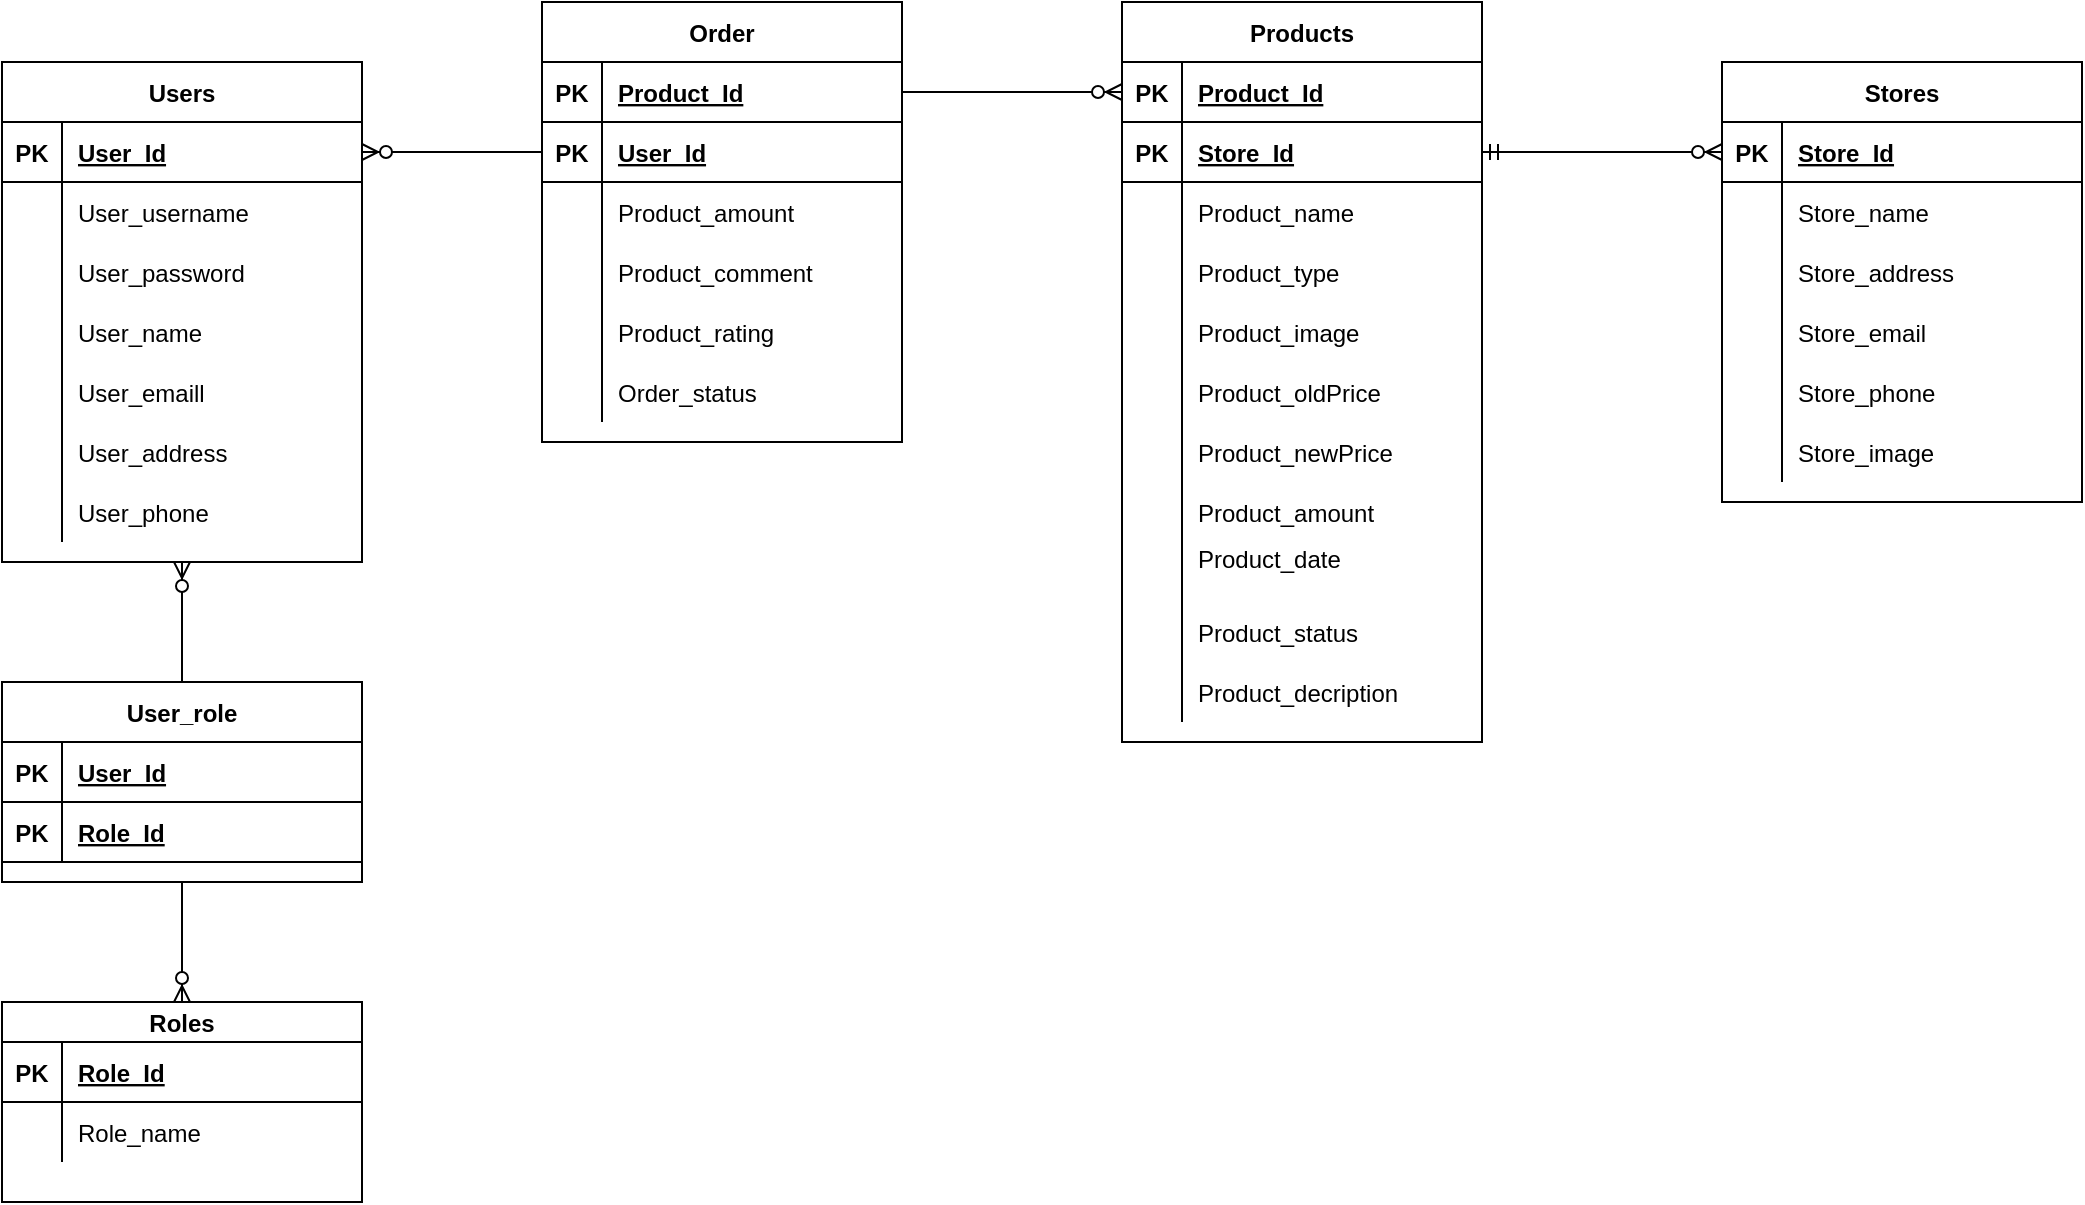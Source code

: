 <mxfile version="20.2.7" type="device"><diagram id="UIi38UREY7uVdbb5gQtL" name="Page-1"><mxGraphModel dx="1221" dy="634" grid="1" gridSize="10" guides="1" tooltips="1" connect="1" arrows="1" fold="1" page="1" pageScale="1" pageWidth="3300" pageHeight="4681" math="0" shadow="0"><root><mxCell id="0"/><mxCell id="1" parent="0"/><mxCell id="xufY_JbLqBl9ltBHlY6p-1" value="Products" style="shape=table;startSize=30;container=1;collapsible=1;childLayout=tableLayout;fixedRows=1;rowLines=0;fontStyle=1;align=center;resizeLast=1;" parent="1" vertex="1"><mxGeometry x="640" y="100" width="180" height="370" as="geometry"/></mxCell><mxCell id="xufY_JbLqBl9ltBHlY6p-2" value="" style="shape=tableRow;horizontal=0;startSize=0;swimlaneHead=0;swimlaneBody=0;fillColor=none;collapsible=0;dropTarget=0;points=[[0,0.5],[1,0.5]];portConstraint=eastwest;top=0;left=0;right=0;bottom=1;" parent="xufY_JbLqBl9ltBHlY6p-1" vertex="1"><mxGeometry y="30" width="180" height="30" as="geometry"/></mxCell><mxCell id="xufY_JbLqBl9ltBHlY6p-3" value="PK" style="shape=partialRectangle;connectable=0;fillColor=none;top=0;left=0;bottom=0;right=0;fontStyle=1;overflow=hidden;" parent="xufY_JbLqBl9ltBHlY6p-2" vertex="1"><mxGeometry width="30" height="30" as="geometry"><mxRectangle width="30" height="30" as="alternateBounds"/></mxGeometry></mxCell><mxCell id="xufY_JbLqBl9ltBHlY6p-4" value="Product_Id" style="shape=partialRectangle;connectable=0;fillColor=none;top=0;left=0;bottom=0;right=0;align=left;spacingLeft=6;fontStyle=5;overflow=hidden;" parent="xufY_JbLqBl9ltBHlY6p-2" vertex="1"><mxGeometry x="30" width="150" height="30" as="geometry"><mxRectangle width="150" height="30" as="alternateBounds"/></mxGeometry></mxCell><mxCell id="xufY_JbLqBl9ltBHlY6p-81" value="" style="shape=tableRow;horizontal=0;startSize=0;swimlaneHead=0;swimlaneBody=0;fillColor=none;collapsible=0;dropTarget=0;points=[[0,0.5],[1,0.5]];portConstraint=eastwest;top=0;left=0;right=0;bottom=1;" parent="xufY_JbLqBl9ltBHlY6p-1" vertex="1"><mxGeometry y="60" width="180" height="30" as="geometry"/></mxCell><mxCell id="xufY_JbLqBl9ltBHlY6p-82" value="PK" style="shape=partialRectangle;connectable=0;fillColor=none;top=0;left=0;bottom=0;right=0;fontStyle=1;overflow=hidden;" parent="xufY_JbLqBl9ltBHlY6p-81" vertex="1"><mxGeometry width="30" height="30" as="geometry"><mxRectangle width="30" height="30" as="alternateBounds"/></mxGeometry></mxCell><mxCell id="xufY_JbLqBl9ltBHlY6p-83" value="Store_Id" style="shape=partialRectangle;connectable=0;fillColor=none;top=0;left=0;bottom=0;right=0;align=left;spacingLeft=6;fontStyle=5;overflow=hidden;" parent="xufY_JbLqBl9ltBHlY6p-81" vertex="1"><mxGeometry x="30" width="150" height="30" as="geometry"><mxRectangle width="150" height="30" as="alternateBounds"/></mxGeometry></mxCell><mxCell id="xufY_JbLqBl9ltBHlY6p-5" value="" style="shape=tableRow;horizontal=0;startSize=0;swimlaneHead=0;swimlaneBody=0;fillColor=none;collapsible=0;dropTarget=0;points=[[0,0.5],[1,0.5]];portConstraint=eastwest;top=0;left=0;right=0;bottom=0;" parent="xufY_JbLqBl9ltBHlY6p-1" vertex="1"><mxGeometry y="90" width="180" height="30" as="geometry"/></mxCell><mxCell id="xufY_JbLqBl9ltBHlY6p-6" value="" style="shape=partialRectangle;connectable=0;fillColor=none;top=0;left=0;bottom=0;right=0;editable=1;overflow=hidden;" parent="xufY_JbLqBl9ltBHlY6p-5" vertex="1"><mxGeometry width="30" height="30" as="geometry"><mxRectangle width="30" height="30" as="alternateBounds"/></mxGeometry></mxCell><mxCell id="xufY_JbLqBl9ltBHlY6p-7" value="Product_name" style="shape=partialRectangle;connectable=0;fillColor=none;top=0;left=0;bottom=0;right=0;align=left;spacingLeft=6;overflow=hidden;" parent="xufY_JbLqBl9ltBHlY6p-5" vertex="1"><mxGeometry x="30" width="150" height="30" as="geometry"><mxRectangle width="150" height="30" as="alternateBounds"/></mxGeometry></mxCell><mxCell id="xufY_JbLqBl9ltBHlY6p-8" value="" style="shape=tableRow;horizontal=0;startSize=0;swimlaneHead=0;swimlaneBody=0;fillColor=none;collapsible=0;dropTarget=0;points=[[0,0.5],[1,0.5]];portConstraint=eastwest;top=0;left=0;right=0;bottom=0;" parent="xufY_JbLqBl9ltBHlY6p-1" vertex="1"><mxGeometry y="120" width="180" height="30" as="geometry"/></mxCell><mxCell id="xufY_JbLqBl9ltBHlY6p-9" value="" style="shape=partialRectangle;connectable=0;fillColor=none;top=0;left=0;bottom=0;right=0;editable=1;overflow=hidden;" parent="xufY_JbLqBl9ltBHlY6p-8" vertex="1"><mxGeometry width="30" height="30" as="geometry"><mxRectangle width="30" height="30" as="alternateBounds"/></mxGeometry></mxCell><mxCell id="xufY_JbLqBl9ltBHlY6p-10" value="Product_type" style="shape=partialRectangle;connectable=0;fillColor=none;top=0;left=0;bottom=0;right=0;align=left;spacingLeft=6;overflow=hidden;" parent="xufY_JbLqBl9ltBHlY6p-8" vertex="1"><mxGeometry x="30" width="150" height="30" as="geometry"><mxRectangle width="150" height="30" as="alternateBounds"/></mxGeometry></mxCell><mxCell id="y2ZlbfQBz7Zcv_kmDU9N-4" value="" style="shape=tableRow;horizontal=0;startSize=0;swimlaneHead=0;swimlaneBody=0;fillColor=none;collapsible=0;dropTarget=0;points=[[0,0.5],[1,0.5]];portConstraint=eastwest;top=0;left=0;right=0;bottom=0;" vertex="1" parent="xufY_JbLqBl9ltBHlY6p-1"><mxGeometry y="150" width="180" height="30" as="geometry"/></mxCell><mxCell id="y2ZlbfQBz7Zcv_kmDU9N-5" value="" style="shape=partialRectangle;connectable=0;fillColor=none;top=0;left=0;bottom=0;right=0;editable=1;overflow=hidden;" vertex="1" parent="y2ZlbfQBz7Zcv_kmDU9N-4"><mxGeometry width="30" height="30" as="geometry"><mxRectangle width="30" height="30" as="alternateBounds"/></mxGeometry></mxCell><mxCell id="y2ZlbfQBz7Zcv_kmDU9N-6" value="Product_image" style="shape=partialRectangle;connectable=0;fillColor=none;top=0;left=0;bottom=0;right=0;align=left;spacingLeft=6;overflow=hidden;" vertex="1" parent="y2ZlbfQBz7Zcv_kmDU9N-4"><mxGeometry x="30" width="150" height="30" as="geometry"><mxRectangle width="150" height="30" as="alternateBounds"/></mxGeometry></mxCell><mxCell id="xufY_JbLqBl9ltBHlY6p-23" value="" style="shape=tableRow;horizontal=0;startSize=0;swimlaneHead=0;swimlaneBody=0;fillColor=none;collapsible=0;dropTarget=0;points=[[0,0.5],[1,0.5]];portConstraint=eastwest;top=0;left=0;right=0;bottom=0;" parent="xufY_JbLqBl9ltBHlY6p-1" vertex="1"><mxGeometry y="180" width="180" height="30" as="geometry"/></mxCell><mxCell id="xufY_JbLqBl9ltBHlY6p-24" value="" style="shape=partialRectangle;connectable=0;fillColor=none;top=0;left=0;bottom=0;right=0;editable=1;overflow=hidden;" parent="xufY_JbLqBl9ltBHlY6p-23" vertex="1"><mxGeometry width="30" height="30" as="geometry"><mxRectangle width="30" height="30" as="alternateBounds"/></mxGeometry></mxCell><mxCell id="xufY_JbLqBl9ltBHlY6p-25" value="Product_oldPrice" style="shape=partialRectangle;connectable=0;fillColor=none;top=0;left=0;bottom=0;right=0;align=left;spacingLeft=6;overflow=hidden;" parent="xufY_JbLqBl9ltBHlY6p-23" vertex="1"><mxGeometry x="30" width="150" height="30" as="geometry"><mxRectangle width="150" height="30" as="alternateBounds"/></mxGeometry></mxCell><mxCell id="-Tmd8572fTewnbXRaGcS-26" value="" style="shape=tableRow;horizontal=0;startSize=0;swimlaneHead=0;swimlaneBody=0;fillColor=none;collapsible=0;dropTarget=0;points=[[0,0.5],[1,0.5]];portConstraint=eastwest;top=0;left=0;right=0;bottom=0;" parent="xufY_JbLqBl9ltBHlY6p-1" vertex="1"><mxGeometry y="210" width="180" height="30" as="geometry"/></mxCell><mxCell id="-Tmd8572fTewnbXRaGcS-27" value="" style="shape=partialRectangle;connectable=0;fillColor=none;top=0;left=0;bottom=0;right=0;editable=1;overflow=hidden;" parent="-Tmd8572fTewnbXRaGcS-26" vertex="1"><mxGeometry width="30" height="30" as="geometry"><mxRectangle width="30" height="30" as="alternateBounds"/></mxGeometry></mxCell><mxCell id="-Tmd8572fTewnbXRaGcS-28" value="Product_newPrice" style="shape=partialRectangle;connectable=0;fillColor=none;top=0;left=0;bottom=0;right=0;align=left;spacingLeft=6;overflow=hidden;" parent="-Tmd8572fTewnbXRaGcS-26" vertex="1"><mxGeometry x="30" width="150" height="30" as="geometry"><mxRectangle width="150" height="30" as="alternateBounds"/></mxGeometry></mxCell><mxCell id="xufY_JbLqBl9ltBHlY6p-32" value="" style="shape=tableRow;horizontal=0;startSize=0;swimlaneHead=0;swimlaneBody=0;fillColor=none;collapsible=0;dropTarget=0;points=[[0,0.5],[1,0.5]];portConstraint=eastwest;top=0;left=0;right=0;bottom=0;" parent="xufY_JbLqBl9ltBHlY6p-1" vertex="1"><mxGeometry y="240" width="180" height="30" as="geometry"/></mxCell><mxCell id="xufY_JbLqBl9ltBHlY6p-33" value="" style="shape=partialRectangle;connectable=0;fillColor=none;top=0;left=0;bottom=0;right=0;editable=1;overflow=hidden;" parent="xufY_JbLqBl9ltBHlY6p-32" vertex="1"><mxGeometry width="30" height="30" as="geometry"><mxRectangle width="30" height="30" as="alternateBounds"/></mxGeometry></mxCell><mxCell id="xufY_JbLqBl9ltBHlY6p-34" value="Product_amount" style="shape=partialRectangle;connectable=0;fillColor=none;top=0;left=0;bottom=0;right=0;align=left;spacingLeft=6;overflow=hidden;" parent="xufY_JbLqBl9ltBHlY6p-32" vertex="1"><mxGeometry x="30" width="150" height="30" as="geometry"><mxRectangle width="150" height="30" as="alternateBounds"/></mxGeometry></mxCell><mxCell id="y2ZlbfQBz7Zcv_kmDU9N-1" value="" style="shape=tableRow;horizontal=0;startSize=0;swimlaneHead=0;swimlaneBody=0;fillColor=none;collapsible=0;dropTarget=0;points=[[0,0.5],[1,0.5]];portConstraint=eastwest;top=0;left=0;right=0;bottom=0;" vertex="1" parent="xufY_JbLqBl9ltBHlY6p-1"><mxGeometry y="270" width="180" height="30" as="geometry"/></mxCell><mxCell id="y2ZlbfQBz7Zcv_kmDU9N-2" value="" style="shape=partialRectangle;connectable=0;fillColor=none;top=0;left=0;bottom=0;right=0;editable=1;overflow=hidden;" vertex="1" parent="y2ZlbfQBz7Zcv_kmDU9N-1"><mxGeometry width="30" height="30" as="geometry"><mxRectangle width="30" height="30" as="alternateBounds"/></mxGeometry></mxCell><mxCell id="y2ZlbfQBz7Zcv_kmDU9N-3" value="Product_date&#10;" style="shape=partialRectangle;connectable=0;fillColor=none;top=0;left=0;bottom=0;right=0;align=left;spacingLeft=6;overflow=hidden;" vertex="1" parent="y2ZlbfQBz7Zcv_kmDU9N-1"><mxGeometry x="30" width="150" height="30" as="geometry"><mxRectangle width="150" height="30" as="alternateBounds"/></mxGeometry></mxCell><mxCell id="-Tmd8572fTewnbXRaGcS-29" value="" style="shape=tableRow;horizontal=0;startSize=0;swimlaneHead=0;swimlaneBody=0;fillColor=none;collapsible=0;dropTarget=0;points=[[0,0.5],[1,0.5]];portConstraint=eastwest;top=0;left=0;right=0;bottom=0;" parent="xufY_JbLqBl9ltBHlY6p-1" vertex="1"><mxGeometry y="300" width="180" height="30" as="geometry"/></mxCell><mxCell id="-Tmd8572fTewnbXRaGcS-30" value="" style="shape=partialRectangle;connectable=0;fillColor=none;top=0;left=0;bottom=0;right=0;editable=1;overflow=hidden;" parent="-Tmd8572fTewnbXRaGcS-29" vertex="1"><mxGeometry width="30" height="30" as="geometry"><mxRectangle width="30" height="30" as="alternateBounds"/></mxGeometry></mxCell><mxCell id="-Tmd8572fTewnbXRaGcS-31" value="Product_status" style="shape=partialRectangle;connectable=0;fillColor=none;top=0;left=0;bottom=0;right=0;align=left;spacingLeft=6;overflow=hidden;" parent="-Tmd8572fTewnbXRaGcS-29" vertex="1"><mxGeometry x="30" width="150" height="30" as="geometry"><mxRectangle width="150" height="30" as="alternateBounds"/></mxGeometry></mxCell><mxCell id="xufY_JbLqBl9ltBHlY6p-29" value="" style="shape=tableRow;horizontal=0;startSize=0;swimlaneHead=0;swimlaneBody=0;fillColor=none;collapsible=0;dropTarget=0;points=[[0,0.5],[1,0.5]];portConstraint=eastwest;top=0;left=0;right=0;bottom=0;" parent="xufY_JbLqBl9ltBHlY6p-1" vertex="1"><mxGeometry y="330" width="180" height="30" as="geometry"/></mxCell><mxCell id="xufY_JbLqBl9ltBHlY6p-30" value="" style="shape=partialRectangle;connectable=0;fillColor=none;top=0;left=0;bottom=0;right=0;editable=1;overflow=hidden;" parent="xufY_JbLqBl9ltBHlY6p-29" vertex="1"><mxGeometry width="30" height="30" as="geometry"><mxRectangle width="30" height="30" as="alternateBounds"/></mxGeometry></mxCell><mxCell id="xufY_JbLqBl9ltBHlY6p-31" value="Product_decription" style="shape=partialRectangle;connectable=0;fillColor=none;top=0;left=0;bottom=0;right=0;align=left;spacingLeft=6;overflow=hidden;" parent="xufY_JbLqBl9ltBHlY6p-29" vertex="1"><mxGeometry x="30" width="150" height="30" as="geometry"><mxRectangle width="150" height="30" as="alternateBounds"/></mxGeometry></mxCell><mxCell id="xufY_JbLqBl9ltBHlY6p-65" value="Stores" style="shape=table;startSize=30;container=1;collapsible=1;childLayout=tableLayout;fixedRows=1;rowLines=0;fontStyle=1;align=center;resizeLast=1;" parent="1" vertex="1"><mxGeometry x="940" y="130" width="180" height="220" as="geometry"/></mxCell><mxCell id="xufY_JbLqBl9ltBHlY6p-66" value="" style="shape=tableRow;horizontal=0;startSize=0;swimlaneHead=0;swimlaneBody=0;fillColor=none;collapsible=0;dropTarget=0;points=[[0,0.5],[1,0.5]];portConstraint=eastwest;top=0;left=0;right=0;bottom=1;" parent="xufY_JbLqBl9ltBHlY6p-65" vertex="1"><mxGeometry y="30" width="180" height="30" as="geometry"/></mxCell><mxCell id="xufY_JbLqBl9ltBHlY6p-67" value="PK" style="shape=partialRectangle;connectable=0;fillColor=none;top=0;left=0;bottom=0;right=0;fontStyle=1;overflow=hidden;" parent="xufY_JbLqBl9ltBHlY6p-66" vertex="1"><mxGeometry width="30" height="30" as="geometry"><mxRectangle width="30" height="30" as="alternateBounds"/></mxGeometry></mxCell><mxCell id="xufY_JbLqBl9ltBHlY6p-68" value="Store_Id" style="shape=partialRectangle;connectable=0;fillColor=none;top=0;left=0;bottom=0;right=0;align=left;spacingLeft=6;fontStyle=5;overflow=hidden;" parent="xufY_JbLqBl9ltBHlY6p-66" vertex="1"><mxGeometry x="30" width="150" height="30" as="geometry"><mxRectangle width="150" height="30" as="alternateBounds"/></mxGeometry></mxCell><mxCell id="xufY_JbLqBl9ltBHlY6p-69" value="" style="shape=tableRow;horizontal=0;startSize=0;swimlaneHead=0;swimlaneBody=0;fillColor=none;collapsible=0;dropTarget=0;points=[[0,0.5],[1,0.5]];portConstraint=eastwest;top=0;left=0;right=0;bottom=0;" parent="xufY_JbLqBl9ltBHlY6p-65" vertex="1"><mxGeometry y="60" width="180" height="30" as="geometry"/></mxCell><mxCell id="xufY_JbLqBl9ltBHlY6p-70" value="" style="shape=partialRectangle;connectable=0;fillColor=none;top=0;left=0;bottom=0;right=0;editable=1;overflow=hidden;" parent="xufY_JbLqBl9ltBHlY6p-69" vertex="1"><mxGeometry width="30" height="30" as="geometry"><mxRectangle width="30" height="30" as="alternateBounds"/></mxGeometry></mxCell><mxCell id="xufY_JbLqBl9ltBHlY6p-71" value="Store_name" style="shape=partialRectangle;connectable=0;fillColor=none;top=0;left=0;bottom=0;right=0;align=left;spacingLeft=6;overflow=hidden;" parent="xufY_JbLqBl9ltBHlY6p-69" vertex="1"><mxGeometry x="30" width="150" height="30" as="geometry"><mxRectangle width="150" height="30" as="alternateBounds"/></mxGeometry></mxCell><mxCell id="-Tmd8572fTewnbXRaGcS-1" value="" style="shape=tableRow;horizontal=0;startSize=0;swimlaneHead=0;swimlaneBody=0;fillColor=none;collapsible=0;dropTarget=0;points=[[0,0.5],[1,0.5]];portConstraint=eastwest;top=0;left=0;right=0;bottom=0;" parent="xufY_JbLqBl9ltBHlY6p-65" vertex="1"><mxGeometry y="90" width="180" height="30" as="geometry"/></mxCell><mxCell id="-Tmd8572fTewnbXRaGcS-2" value="" style="shape=partialRectangle;connectable=0;fillColor=none;top=0;left=0;bottom=0;right=0;editable=1;overflow=hidden;" parent="-Tmd8572fTewnbXRaGcS-1" vertex="1"><mxGeometry width="30" height="30" as="geometry"><mxRectangle width="30" height="30" as="alternateBounds"/></mxGeometry></mxCell><mxCell id="-Tmd8572fTewnbXRaGcS-3" value="Store_address" style="shape=partialRectangle;connectable=0;fillColor=none;top=0;left=0;bottom=0;right=0;align=left;spacingLeft=6;overflow=hidden;" parent="-Tmd8572fTewnbXRaGcS-1" vertex="1"><mxGeometry x="30" width="150" height="30" as="geometry"><mxRectangle width="150" height="30" as="alternateBounds"/></mxGeometry></mxCell><mxCell id="y2ZlbfQBz7Zcv_kmDU9N-7" value="" style="shape=tableRow;horizontal=0;startSize=0;swimlaneHead=0;swimlaneBody=0;fillColor=none;collapsible=0;dropTarget=0;points=[[0,0.5],[1,0.5]];portConstraint=eastwest;top=0;left=0;right=0;bottom=0;" vertex="1" parent="xufY_JbLqBl9ltBHlY6p-65"><mxGeometry y="120" width="180" height="30" as="geometry"/></mxCell><mxCell id="y2ZlbfQBz7Zcv_kmDU9N-8" value="" style="shape=partialRectangle;connectable=0;fillColor=none;top=0;left=0;bottom=0;right=0;editable=1;overflow=hidden;" vertex="1" parent="y2ZlbfQBz7Zcv_kmDU9N-7"><mxGeometry width="30" height="30" as="geometry"><mxRectangle width="30" height="30" as="alternateBounds"/></mxGeometry></mxCell><mxCell id="y2ZlbfQBz7Zcv_kmDU9N-9" value="Store_email" style="shape=partialRectangle;connectable=0;fillColor=none;top=0;left=0;bottom=0;right=0;align=left;spacingLeft=6;overflow=hidden;" vertex="1" parent="y2ZlbfQBz7Zcv_kmDU9N-7"><mxGeometry x="30" width="150" height="30" as="geometry"><mxRectangle width="150" height="30" as="alternateBounds"/></mxGeometry></mxCell><mxCell id="-Tmd8572fTewnbXRaGcS-32" value="" style="shape=tableRow;horizontal=0;startSize=0;swimlaneHead=0;swimlaneBody=0;fillColor=none;collapsible=0;dropTarget=0;points=[[0,0.5],[1,0.5]];portConstraint=eastwest;top=0;left=0;right=0;bottom=0;" parent="xufY_JbLqBl9ltBHlY6p-65" vertex="1"><mxGeometry y="150" width="180" height="30" as="geometry"/></mxCell><mxCell id="-Tmd8572fTewnbXRaGcS-33" value="" style="shape=partialRectangle;connectable=0;fillColor=none;top=0;left=0;bottom=0;right=0;editable=1;overflow=hidden;" parent="-Tmd8572fTewnbXRaGcS-32" vertex="1"><mxGeometry width="30" height="30" as="geometry"><mxRectangle width="30" height="30" as="alternateBounds"/></mxGeometry></mxCell><mxCell id="-Tmd8572fTewnbXRaGcS-34" value="Store_phone" style="shape=partialRectangle;connectable=0;fillColor=none;top=0;left=0;bottom=0;right=0;align=left;spacingLeft=6;overflow=hidden;" parent="-Tmd8572fTewnbXRaGcS-32" vertex="1"><mxGeometry x="30" width="150" height="30" as="geometry"><mxRectangle width="150" height="30" as="alternateBounds"/></mxGeometry></mxCell><mxCell id="y2ZlbfQBz7Zcv_kmDU9N-10" value="" style="shape=tableRow;horizontal=0;startSize=0;swimlaneHead=0;swimlaneBody=0;fillColor=none;collapsible=0;dropTarget=0;points=[[0,0.5],[1,0.5]];portConstraint=eastwest;top=0;left=0;right=0;bottom=0;" vertex="1" parent="xufY_JbLqBl9ltBHlY6p-65"><mxGeometry y="180" width="180" height="30" as="geometry"/></mxCell><mxCell id="y2ZlbfQBz7Zcv_kmDU9N-11" value="" style="shape=partialRectangle;connectable=0;fillColor=none;top=0;left=0;bottom=0;right=0;editable=1;overflow=hidden;" vertex="1" parent="y2ZlbfQBz7Zcv_kmDU9N-10"><mxGeometry width="30" height="30" as="geometry"><mxRectangle width="30" height="30" as="alternateBounds"/></mxGeometry></mxCell><mxCell id="y2ZlbfQBz7Zcv_kmDU9N-12" value="Store_image" style="shape=partialRectangle;connectable=0;fillColor=none;top=0;left=0;bottom=0;right=0;align=left;spacingLeft=6;overflow=hidden;" vertex="1" parent="y2ZlbfQBz7Zcv_kmDU9N-10"><mxGeometry x="30" width="150" height="30" as="geometry"><mxRectangle width="150" height="30" as="alternateBounds"/></mxGeometry></mxCell><mxCell id="-Tmd8572fTewnbXRaGcS-38" value="Users" style="shape=table;startSize=30;container=1;collapsible=1;childLayout=tableLayout;fixedRows=1;rowLines=0;fontStyle=1;align=center;resizeLast=1;" parent="1" vertex="1"><mxGeometry x="80" y="130" width="180" height="250" as="geometry"/></mxCell><mxCell id="-Tmd8572fTewnbXRaGcS-39" value="" style="shape=tableRow;horizontal=0;startSize=0;swimlaneHead=0;swimlaneBody=0;fillColor=none;collapsible=0;dropTarget=0;points=[[0,0.5],[1,0.5]];portConstraint=eastwest;top=0;left=0;right=0;bottom=1;" parent="-Tmd8572fTewnbXRaGcS-38" vertex="1"><mxGeometry y="30" width="180" height="30" as="geometry"/></mxCell><mxCell id="-Tmd8572fTewnbXRaGcS-40" value="PK" style="shape=partialRectangle;connectable=0;fillColor=none;top=0;left=0;bottom=0;right=0;fontStyle=1;overflow=hidden;" parent="-Tmd8572fTewnbXRaGcS-39" vertex="1"><mxGeometry width="30" height="30" as="geometry"><mxRectangle width="30" height="30" as="alternateBounds"/></mxGeometry></mxCell><mxCell id="-Tmd8572fTewnbXRaGcS-41" value="User_Id" style="shape=partialRectangle;connectable=0;fillColor=none;top=0;left=0;bottom=0;right=0;align=left;spacingLeft=6;fontStyle=5;overflow=hidden;" parent="-Tmd8572fTewnbXRaGcS-39" vertex="1"><mxGeometry x="30" width="150" height="30" as="geometry"><mxRectangle width="150" height="30" as="alternateBounds"/></mxGeometry></mxCell><mxCell id="-Tmd8572fTewnbXRaGcS-104" value="" style="shape=tableRow;horizontal=0;startSize=0;swimlaneHead=0;swimlaneBody=0;fillColor=none;collapsible=0;dropTarget=0;points=[[0,0.5],[1,0.5]];portConstraint=eastwest;top=0;left=0;right=0;bottom=0;" parent="-Tmd8572fTewnbXRaGcS-38" vertex="1"><mxGeometry y="60" width="180" height="30" as="geometry"/></mxCell><mxCell id="-Tmd8572fTewnbXRaGcS-105" value="" style="shape=partialRectangle;connectable=0;fillColor=none;top=0;left=0;bottom=0;right=0;editable=1;overflow=hidden;" parent="-Tmd8572fTewnbXRaGcS-104" vertex="1"><mxGeometry width="30" height="30" as="geometry"><mxRectangle width="30" height="30" as="alternateBounds"/></mxGeometry></mxCell><mxCell id="-Tmd8572fTewnbXRaGcS-106" value="User_username" style="shape=partialRectangle;connectable=0;fillColor=none;top=0;left=0;bottom=0;right=0;align=left;spacingLeft=6;overflow=hidden;" parent="-Tmd8572fTewnbXRaGcS-104" vertex="1"><mxGeometry x="30" width="150" height="30" as="geometry"><mxRectangle width="150" height="30" as="alternateBounds"/></mxGeometry></mxCell><mxCell id="-Tmd8572fTewnbXRaGcS-107" value="" style="shape=tableRow;horizontal=0;startSize=0;swimlaneHead=0;swimlaneBody=0;fillColor=none;collapsible=0;dropTarget=0;points=[[0,0.5],[1,0.5]];portConstraint=eastwest;top=0;left=0;right=0;bottom=0;" parent="-Tmd8572fTewnbXRaGcS-38" vertex="1"><mxGeometry y="90" width="180" height="30" as="geometry"/></mxCell><mxCell id="-Tmd8572fTewnbXRaGcS-108" value="" style="shape=partialRectangle;connectable=0;fillColor=none;top=0;left=0;bottom=0;right=0;editable=1;overflow=hidden;" parent="-Tmd8572fTewnbXRaGcS-107" vertex="1"><mxGeometry width="30" height="30" as="geometry"><mxRectangle width="30" height="30" as="alternateBounds"/></mxGeometry></mxCell><mxCell id="-Tmd8572fTewnbXRaGcS-109" value="User_password" style="shape=partialRectangle;connectable=0;fillColor=none;top=0;left=0;bottom=0;right=0;align=left;spacingLeft=6;overflow=hidden;" parent="-Tmd8572fTewnbXRaGcS-107" vertex="1"><mxGeometry x="30" width="150" height="30" as="geometry"><mxRectangle width="150" height="30" as="alternateBounds"/></mxGeometry></mxCell><mxCell id="-Tmd8572fTewnbXRaGcS-42" value="" style="shape=tableRow;horizontal=0;startSize=0;swimlaneHead=0;swimlaneBody=0;fillColor=none;collapsible=0;dropTarget=0;points=[[0,0.5],[1,0.5]];portConstraint=eastwest;top=0;left=0;right=0;bottom=0;" parent="-Tmd8572fTewnbXRaGcS-38" vertex="1"><mxGeometry y="120" width="180" height="30" as="geometry"/></mxCell><mxCell id="-Tmd8572fTewnbXRaGcS-43" value="" style="shape=partialRectangle;connectable=0;fillColor=none;top=0;left=0;bottom=0;right=0;editable=1;overflow=hidden;" parent="-Tmd8572fTewnbXRaGcS-42" vertex="1"><mxGeometry width="30" height="30" as="geometry"><mxRectangle width="30" height="30" as="alternateBounds"/></mxGeometry></mxCell><mxCell id="-Tmd8572fTewnbXRaGcS-44" value="User_name" style="shape=partialRectangle;connectable=0;fillColor=none;top=0;left=0;bottom=0;right=0;align=left;spacingLeft=6;overflow=hidden;" parent="-Tmd8572fTewnbXRaGcS-42" vertex="1"><mxGeometry x="30" width="150" height="30" as="geometry"><mxRectangle width="150" height="30" as="alternateBounds"/></mxGeometry></mxCell><mxCell id="-Tmd8572fTewnbXRaGcS-101" value="" style="shape=tableRow;horizontal=0;startSize=0;swimlaneHead=0;swimlaneBody=0;fillColor=none;collapsible=0;dropTarget=0;points=[[0,0.5],[1,0.5]];portConstraint=eastwest;top=0;left=0;right=0;bottom=0;" parent="-Tmd8572fTewnbXRaGcS-38" vertex="1"><mxGeometry y="150" width="180" height="30" as="geometry"/></mxCell><mxCell id="-Tmd8572fTewnbXRaGcS-102" value="" style="shape=partialRectangle;connectable=0;fillColor=none;top=0;left=0;bottom=0;right=0;editable=1;overflow=hidden;" parent="-Tmd8572fTewnbXRaGcS-101" vertex="1"><mxGeometry width="30" height="30" as="geometry"><mxRectangle width="30" height="30" as="alternateBounds"/></mxGeometry></mxCell><mxCell id="-Tmd8572fTewnbXRaGcS-103" value="User_emaill" style="shape=partialRectangle;connectable=0;fillColor=none;top=0;left=0;bottom=0;right=0;align=left;spacingLeft=6;overflow=hidden;" parent="-Tmd8572fTewnbXRaGcS-101" vertex="1"><mxGeometry x="30" width="150" height="30" as="geometry"><mxRectangle width="150" height="30" as="alternateBounds"/></mxGeometry></mxCell><mxCell id="-Tmd8572fTewnbXRaGcS-45" value="" style="shape=tableRow;horizontal=0;startSize=0;swimlaneHead=0;swimlaneBody=0;fillColor=none;collapsible=0;dropTarget=0;points=[[0,0.5],[1,0.5]];portConstraint=eastwest;top=0;left=0;right=0;bottom=0;" parent="-Tmd8572fTewnbXRaGcS-38" vertex="1"><mxGeometry y="180" width="180" height="30" as="geometry"/></mxCell><mxCell id="-Tmd8572fTewnbXRaGcS-46" value="" style="shape=partialRectangle;connectable=0;fillColor=none;top=0;left=0;bottom=0;right=0;editable=1;overflow=hidden;" parent="-Tmd8572fTewnbXRaGcS-45" vertex="1"><mxGeometry width="30" height="30" as="geometry"><mxRectangle width="30" height="30" as="alternateBounds"/></mxGeometry></mxCell><mxCell id="-Tmd8572fTewnbXRaGcS-47" value="User_address" style="shape=partialRectangle;connectable=0;fillColor=none;top=0;left=0;bottom=0;right=0;align=left;spacingLeft=6;overflow=hidden;" parent="-Tmd8572fTewnbXRaGcS-45" vertex="1"><mxGeometry x="30" width="150" height="30" as="geometry"><mxRectangle width="150" height="30" as="alternateBounds"/></mxGeometry></mxCell><mxCell id="-Tmd8572fTewnbXRaGcS-48" value="" style="shape=tableRow;horizontal=0;startSize=0;swimlaneHead=0;swimlaneBody=0;fillColor=none;collapsible=0;dropTarget=0;points=[[0,0.5],[1,0.5]];portConstraint=eastwest;top=0;left=0;right=0;bottom=0;" parent="-Tmd8572fTewnbXRaGcS-38" vertex="1"><mxGeometry y="210" width="180" height="30" as="geometry"/></mxCell><mxCell id="-Tmd8572fTewnbXRaGcS-49" value="" style="shape=partialRectangle;connectable=0;fillColor=none;top=0;left=0;bottom=0;right=0;editable=1;overflow=hidden;" parent="-Tmd8572fTewnbXRaGcS-48" vertex="1"><mxGeometry width="30" height="30" as="geometry"><mxRectangle width="30" height="30" as="alternateBounds"/></mxGeometry></mxCell><mxCell id="-Tmd8572fTewnbXRaGcS-50" value="User_phone" style="shape=partialRectangle;connectable=0;fillColor=none;top=0;left=0;bottom=0;right=0;align=left;spacingLeft=6;overflow=hidden;" parent="-Tmd8572fTewnbXRaGcS-48" vertex="1"><mxGeometry x="30" width="150" height="30" as="geometry"><mxRectangle width="150" height="30" as="alternateBounds"/></mxGeometry></mxCell><mxCell id="-Tmd8572fTewnbXRaGcS-51" value="Order" style="shape=table;startSize=30;container=1;collapsible=1;childLayout=tableLayout;fixedRows=1;rowLines=0;fontStyle=1;align=center;resizeLast=1;" parent="1" vertex="1"><mxGeometry x="350" y="100" width="180" height="220" as="geometry"/></mxCell><mxCell id="-Tmd8572fTewnbXRaGcS-52" value="" style="shape=tableRow;horizontal=0;startSize=0;swimlaneHead=0;swimlaneBody=0;fillColor=none;collapsible=0;dropTarget=0;points=[[0,0.5],[1,0.5]];portConstraint=eastwest;top=0;left=0;right=0;bottom=1;" parent="-Tmd8572fTewnbXRaGcS-51" vertex="1"><mxGeometry y="30" width="180" height="30" as="geometry"/></mxCell><mxCell id="-Tmd8572fTewnbXRaGcS-53" value="PK" style="shape=partialRectangle;connectable=0;fillColor=none;top=0;left=0;bottom=0;right=0;fontStyle=1;overflow=hidden;" parent="-Tmd8572fTewnbXRaGcS-52" vertex="1"><mxGeometry width="30" height="30" as="geometry"><mxRectangle width="30" height="30" as="alternateBounds"/></mxGeometry></mxCell><mxCell id="-Tmd8572fTewnbXRaGcS-54" value="Product_Id" style="shape=partialRectangle;connectable=0;fillColor=none;top=0;left=0;bottom=0;right=0;align=left;spacingLeft=6;fontStyle=5;overflow=hidden;" parent="-Tmd8572fTewnbXRaGcS-52" vertex="1"><mxGeometry x="30" width="150" height="30" as="geometry"><mxRectangle width="150" height="30" as="alternateBounds"/></mxGeometry></mxCell><mxCell id="-Tmd8572fTewnbXRaGcS-64" value="" style="shape=tableRow;horizontal=0;startSize=0;swimlaneHead=0;swimlaneBody=0;fillColor=none;collapsible=0;dropTarget=0;points=[[0,0.5],[1,0.5]];portConstraint=eastwest;top=0;left=0;right=0;bottom=1;" parent="-Tmd8572fTewnbXRaGcS-51" vertex="1"><mxGeometry y="60" width="180" height="30" as="geometry"/></mxCell><mxCell id="-Tmd8572fTewnbXRaGcS-65" value="PK" style="shape=partialRectangle;connectable=0;fillColor=none;top=0;left=0;bottom=0;right=0;fontStyle=1;overflow=hidden;" parent="-Tmd8572fTewnbXRaGcS-64" vertex="1"><mxGeometry width="30" height="30" as="geometry"><mxRectangle width="30" height="30" as="alternateBounds"/></mxGeometry></mxCell><mxCell id="-Tmd8572fTewnbXRaGcS-66" value="User_Id" style="shape=partialRectangle;connectable=0;fillColor=none;top=0;left=0;bottom=0;right=0;align=left;spacingLeft=6;fontStyle=5;overflow=hidden;" parent="-Tmd8572fTewnbXRaGcS-64" vertex="1"><mxGeometry x="30" width="150" height="30" as="geometry"><mxRectangle width="150" height="30" as="alternateBounds"/></mxGeometry></mxCell><mxCell id="y2ZlbfQBz7Zcv_kmDU9N-13" value="" style="shape=tableRow;horizontal=0;startSize=0;swimlaneHead=0;swimlaneBody=0;fillColor=none;collapsible=0;dropTarget=0;points=[[0,0.5],[1,0.5]];portConstraint=eastwest;top=0;left=0;right=0;bottom=0;" vertex="1" parent="-Tmd8572fTewnbXRaGcS-51"><mxGeometry y="90" width="180" height="30" as="geometry"/></mxCell><mxCell id="y2ZlbfQBz7Zcv_kmDU9N-14" value="" style="shape=partialRectangle;connectable=0;fillColor=none;top=0;left=0;bottom=0;right=0;editable=1;overflow=hidden;" vertex="1" parent="y2ZlbfQBz7Zcv_kmDU9N-13"><mxGeometry width="30" height="30" as="geometry"><mxRectangle width="30" height="30" as="alternateBounds"/></mxGeometry></mxCell><mxCell id="y2ZlbfQBz7Zcv_kmDU9N-15" value="Product_amount" style="shape=partialRectangle;connectable=0;fillColor=none;top=0;left=0;bottom=0;right=0;align=left;spacingLeft=6;overflow=hidden;" vertex="1" parent="y2ZlbfQBz7Zcv_kmDU9N-13"><mxGeometry x="30" width="150" height="30" as="geometry"><mxRectangle width="150" height="30" as="alternateBounds"/></mxGeometry></mxCell><mxCell id="-Tmd8572fTewnbXRaGcS-55" value="" style="shape=tableRow;horizontal=0;startSize=0;swimlaneHead=0;swimlaneBody=0;fillColor=none;collapsible=0;dropTarget=0;points=[[0,0.5],[1,0.5]];portConstraint=eastwest;top=0;left=0;right=0;bottom=0;" parent="-Tmd8572fTewnbXRaGcS-51" vertex="1"><mxGeometry y="120" width="180" height="30" as="geometry"/></mxCell><mxCell id="-Tmd8572fTewnbXRaGcS-56" value="" style="shape=partialRectangle;connectable=0;fillColor=none;top=0;left=0;bottom=0;right=0;editable=1;overflow=hidden;" parent="-Tmd8572fTewnbXRaGcS-55" vertex="1"><mxGeometry width="30" height="30" as="geometry"><mxRectangle width="30" height="30" as="alternateBounds"/></mxGeometry></mxCell><mxCell id="-Tmd8572fTewnbXRaGcS-57" value="Product_comment" style="shape=partialRectangle;connectable=0;fillColor=none;top=0;left=0;bottom=0;right=0;align=left;spacingLeft=6;overflow=hidden;" parent="-Tmd8572fTewnbXRaGcS-55" vertex="1"><mxGeometry x="30" width="150" height="30" as="geometry"><mxRectangle width="150" height="30" as="alternateBounds"/></mxGeometry></mxCell><mxCell id="-Tmd8572fTewnbXRaGcS-58" value="" style="shape=tableRow;horizontal=0;startSize=0;swimlaneHead=0;swimlaneBody=0;fillColor=none;collapsible=0;dropTarget=0;points=[[0,0.5],[1,0.5]];portConstraint=eastwest;top=0;left=0;right=0;bottom=0;" parent="-Tmd8572fTewnbXRaGcS-51" vertex="1"><mxGeometry y="150" width="180" height="30" as="geometry"/></mxCell><mxCell id="-Tmd8572fTewnbXRaGcS-59" value="" style="shape=partialRectangle;connectable=0;fillColor=none;top=0;left=0;bottom=0;right=0;editable=1;overflow=hidden;" parent="-Tmd8572fTewnbXRaGcS-58" vertex="1"><mxGeometry width="30" height="30" as="geometry"><mxRectangle width="30" height="30" as="alternateBounds"/></mxGeometry></mxCell><mxCell id="-Tmd8572fTewnbXRaGcS-60" value="Product_rating" style="shape=partialRectangle;connectable=0;fillColor=none;top=0;left=0;bottom=0;right=0;align=left;spacingLeft=6;overflow=hidden;" parent="-Tmd8572fTewnbXRaGcS-58" vertex="1"><mxGeometry x="30" width="150" height="30" as="geometry"><mxRectangle width="150" height="30" as="alternateBounds"/></mxGeometry></mxCell><mxCell id="-Tmd8572fTewnbXRaGcS-98" value="" style="shape=tableRow;horizontal=0;startSize=0;swimlaneHead=0;swimlaneBody=0;fillColor=none;collapsible=0;dropTarget=0;points=[[0,0.5],[1,0.5]];portConstraint=eastwest;top=0;left=0;right=0;bottom=0;" parent="-Tmd8572fTewnbXRaGcS-51" vertex="1"><mxGeometry y="180" width="180" height="30" as="geometry"/></mxCell><mxCell id="-Tmd8572fTewnbXRaGcS-99" value="" style="shape=partialRectangle;connectable=0;fillColor=none;top=0;left=0;bottom=0;right=0;editable=1;overflow=hidden;" parent="-Tmd8572fTewnbXRaGcS-98" vertex="1"><mxGeometry width="30" height="30" as="geometry"><mxRectangle width="30" height="30" as="alternateBounds"/></mxGeometry></mxCell><mxCell id="-Tmd8572fTewnbXRaGcS-100" value="Order_status" style="shape=partialRectangle;connectable=0;fillColor=none;top=0;left=0;bottom=0;right=0;align=left;spacingLeft=6;overflow=hidden;" parent="-Tmd8572fTewnbXRaGcS-98" vertex="1"><mxGeometry x="30" width="150" height="30" as="geometry"><mxRectangle width="150" height="30" as="alternateBounds"/></mxGeometry></mxCell><mxCell id="-Tmd8572fTewnbXRaGcS-67" value="" style="fontSize=12;html=1;endArrow=ERzeroToMany;endFill=1;rounded=0;exitX=1;exitY=0.5;exitDx=0;exitDy=0;entryX=0;entryY=0.5;entryDx=0;entryDy=0;" parent="1" source="-Tmd8572fTewnbXRaGcS-52" target="xufY_JbLqBl9ltBHlY6p-2" edge="1"><mxGeometry width="100" height="100" relative="1" as="geometry"><mxPoint x="570" y="140" as="sourcePoint"/><mxPoint x="610" y="160" as="targetPoint"/></mxGeometry></mxCell><mxCell id="-Tmd8572fTewnbXRaGcS-96" value="" style="fontSize=12;html=1;endArrow=ERzeroToMany;endFill=1;rounded=0;exitX=0;exitY=0.5;exitDx=0;exitDy=0;" parent="1" source="-Tmd8572fTewnbXRaGcS-64" target="-Tmd8572fTewnbXRaGcS-39" edge="1"><mxGeometry width="100" height="100" relative="1" as="geometry"><mxPoint x="540" y="155" as="sourcePoint"/><mxPoint x="650" y="155" as="targetPoint"/></mxGeometry></mxCell><mxCell id="-Tmd8572fTewnbXRaGcS-97" value="" style="edgeStyle=entityRelationEdgeStyle;fontSize=12;html=1;endArrow=ERzeroToMany;startArrow=ERmandOne;rounded=0;entryX=0;entryY=0.5;entryDx=0;entryDy=0;exitX=1;exitY=0.5;exitDx=0;exitDy=0;" parent="1" source="xufY_JbLqBl9ltBHlY6p-81" target="xufY_JbLqBl9ltBHlY6p-66" edge="1"><mxGeometry width="100" height="100" relative="1" as="geometry"><mxPoint x="530" y="290" as="sourcePoint"/><mxPoint x="630" y="190" as="targetPoint"/></mxGeometry></mxCell><mxCell id="-Tmd8572fTewnbXRaGcS-110" value="User_role" style="shape=table;startSize=30;container=1;collapsible=1;childLayout=tableLayout;fixedRows=1;rowLines=0;fontStyle=1;align=center;resizeLast=1;" parent="1" vertex="1"><mxGeometry x="80" y="440" width="180" height="100" as="geometry"/></mxCell><mxCell id="-Tmd8572fTewnbXRaGcS-111" value="" style="shape=tableRow;horizontal=0;startSize=0;swimlaneHead=0;swimlaneBody=0;fillColor=none;collapsible=0;dropTarget=0;points=[[0,0.5],[1,0.5]];portConstraint=eastwest;top=0;left=0;right=0;bottom=1;" parent="-Tmd8572fTewnbXRaGcS-110" vertex="1"><mxGeometry y="30" width="180" height="30" as="geometry"/></mxCell><mxCell id="-Tmd8572fTewnbXRaGcS-112" value="PK" style="shape=partialRectangle;connectable=0;fillColor=none;top=0;left=0;bottom=0;right=0;fontStyle=1;overflow=hidden;" parent="-Tmd8572fTewnbXRaGcS-111" vertex="1"><mxGeometry width="30" height="30" as="geometry"><mxRectangle width="30" height="30" as="alternateBounds"/></mxGeometry></mxCell><mxCell id="-Tmd8572fTewnbXRaGcS-113" value="User_Id" style="shape=partialRectangle;connectable=0;fillColor=none;top=0;left=0;bottom=0;right=0;align=left;spacingLeft=6;fontStyle=5;overflow=hidden;" parent="-Tmd8572fTewnbXRaGcS-111" vertex="1"><mxGeometry x="30" width="150" height="30" as="geometry"><mxRectangle width="150" height="30" as="alternateBounds"/></mxGeometry></mxCell><mxCell id="-Tmd8572fTewnbXRaGcS-132" value="" style="shape=tableRow;horizontal=0;startSize=0;swimlaneHead=0;swimlaneBody=0;fillColor=none;collapsible=0;dropTarget=0;points=[[0,0.5],[1,0.5]];portConstraint=eastwest;top=0;left=0;right=0;bottom=1;" parent="-Tmd8572fTewnbXRaGcS-110" vertex="1"><mxGeometry y="60" width="180" height="30" as="geometry"/></mxCell><mxCell id="-Tmd8572fTewnbXRaGcS-133" value="PK" style="shape=partialRectangle;connectable=0;fillColor=none;top=0;left=0;bottom=0;right=0;fontStyle=1;overflow=hidden;" parent="-Tmd8572fTewnbXRaGcS-132" vertex="1"><mxGeometry width="30" height="30" as="geometry"><mxRectangle width="30" height="30" as="alternateBounds"/></mxGeometry></mxCell><mxCell id="-Tmd8572fTewnbXRaGcS-134" value="Role_Id" style="shape=partialRectangle;connectable=0;fillColor=none;top=0;left=0;bottom=0;right=0;align=left;spacingLeft=6;fontStyle=5;overflow=hidden;" parent="-Tmd8572fTewnbXRaGcS-132" vertex="1"><mxGeometry x="30" width="150" height="30" as="geometry"><mxRectangle width="150" height="30" as="alternateBounds"/></mxGeometry></mxCell><mxCell id="-Tmd8572fTewnbXRaGcS-135" value="" style="fontSize=12;html=1;endArrow=ERzeroToMany;endFill=1;rounded=0;exitX=0.5;exitY=0;exitDx=0;exitDy=0;entryX=0.5;entryY=1;entryDx=0;entryDy=0;" parent="1" source="-Tmd8572fTewnbXRaGcS-110" target="-Tmd8572fTewnbXRaGcS-38" edge="1"><mxGeometry width="100" height="100" relative="1" as="geometry"><mxPoint x="360" y="185" as="sourcePoint"/><mxPoint x="160" y="380" as="targetPoint"/></mxGeometry></mxCell><mxCell id="-Tmd8572fTewnbXRaGcS-136" value="Roles" style="shape=table;startSize=20;container=1;collapsible=1;childLayout=tableLayout;fixedRows=1;rowLines=0;fontStyle=1;align=center;resizeLast=1;" parent="1" vertex="1"><mxGeometry x="80" y="600" width="180" height="100" as="geometry"/></mxCell><mxCell id="-Tmd8572fTewnbXRaGcS-137" value="" style="shape=tableRow;horizontal=0;startSize=0;swimlaneHead=0;swimlaneBody=0;fillColor=none;collapsible=0;dropTarget=0;points=[[0,0.5],[1,0.5]];portConstraint=eastwest;top=0;left=0;right=0;bottom=1;" parent="-Tmd8572fTewnbXRaGcS-136" vertex="1"><mxGeometry y="20" width="180" height="30" as="geometry"/></mxCell><mxCell id="-Tmd8572fTewnbXRaGcS-138" value="PK" style="shape=partialRectangle;connectable=0;fillColor=none;top=0;left=0;bottom=0;right=0;fontStyle=1;overflow=hidden;" parent="-Tmd8572fTewnbXRaGcS-137" vertex="1"><mxGeometry width="30" height="30" as="geometry"><mxRectangle width="30" height="30" as="alternateBounds"/></mxGeometry></mxCell><mxCell id="-Tmd8572fTewnbXRaGcS-139" value="Role_Id" style="shape=partialRectangle;connectable=0;fillColor=none;top=0;left=0;bottom=0;right=0;align=left;spacingLeft=6;fontStyle=5;overflow=hidden;" parent="-Tmd8572fTewnbXRaGcS-137" vertex="1"><mxGeometry x="30" width="150" height="30" as="geometry"><mxRectangle width="150" height="30" as="alternateBounds"/></mxGeometry></mxCell><mxCell id="-Tmd8572fTewnbXRaGcS-143" value="" style="shape=tableRow;horizontal=0;startSize=0;swimlaneHead=0;swimlaneBody=0;fillColor=none;collapsible=0;dropTarget=0;points=[[0,0.5],[1,0.5]];portConstraint=eastwest;top=0;left=0;right=0;bottom=0;" parent="-Tmd8572fTewnbXRaGcS-136" vertex="1"><mxGeometry y="50" width="180" height="30" as="geometry"/></mxCell><mxCell id="-Tmd8572fTewnbXRaGcS-144" value="" style="shape=partialRectangle;connectable=0;fillColor=none;top=0;left=0;bottom=0;right=0;editable=1;overflow=hidden;" parent="-Tmd8572fTewnbXRaGcS-143" vertex="1"><mxGeometry width="30" height="30" as="geometry"><mxRectangle width="30" height="30" as="alternateBounds"/></mxGeometry></mxCell><mxCell id="-Tmd8572fTewnbXRaGcS-145" value="Role_name" style="shape=partialRectangle;connectable=0;fillColor=none;top=0;left=0;bottom=0;right=0;align=left;spacingLeft=6;overflow=hidden;" parent="-Tmd8572fTewnbXRaGcS-143" vertex="1"><mxGeometry x="30" width="150" height="30" as="geometry"><mxRectangle width="150" height="30" as="alternateBounds"/></mxGeometry></mxCell><mxCell id="-Tmd8572fTewnbXRaGcS-146" value="" style="fontSize=12;html=1;endArrow=ERzeroToMany;endFill=1;rounded=0;exitX=0.5;exitY=1;exitDx=0;exitDy=0;entryX=0.5;entryY=0;entryDx=0;entryDy=0;" parent="1" source="-Tmd8572fTewnbXRaGcS-110" target="-Tmd8572fTewnbXRaGcS-136" edge="1"><mxGeometry width="100" height="100" relative="1" as="geometry"><mxPoint x="180" y="450" as="sourcePoint"/><mxPoint x="180" y="390" as="targetPoint"/></mxGeometry></mxCell></root></mxGraphModel></diagram></mxfile>